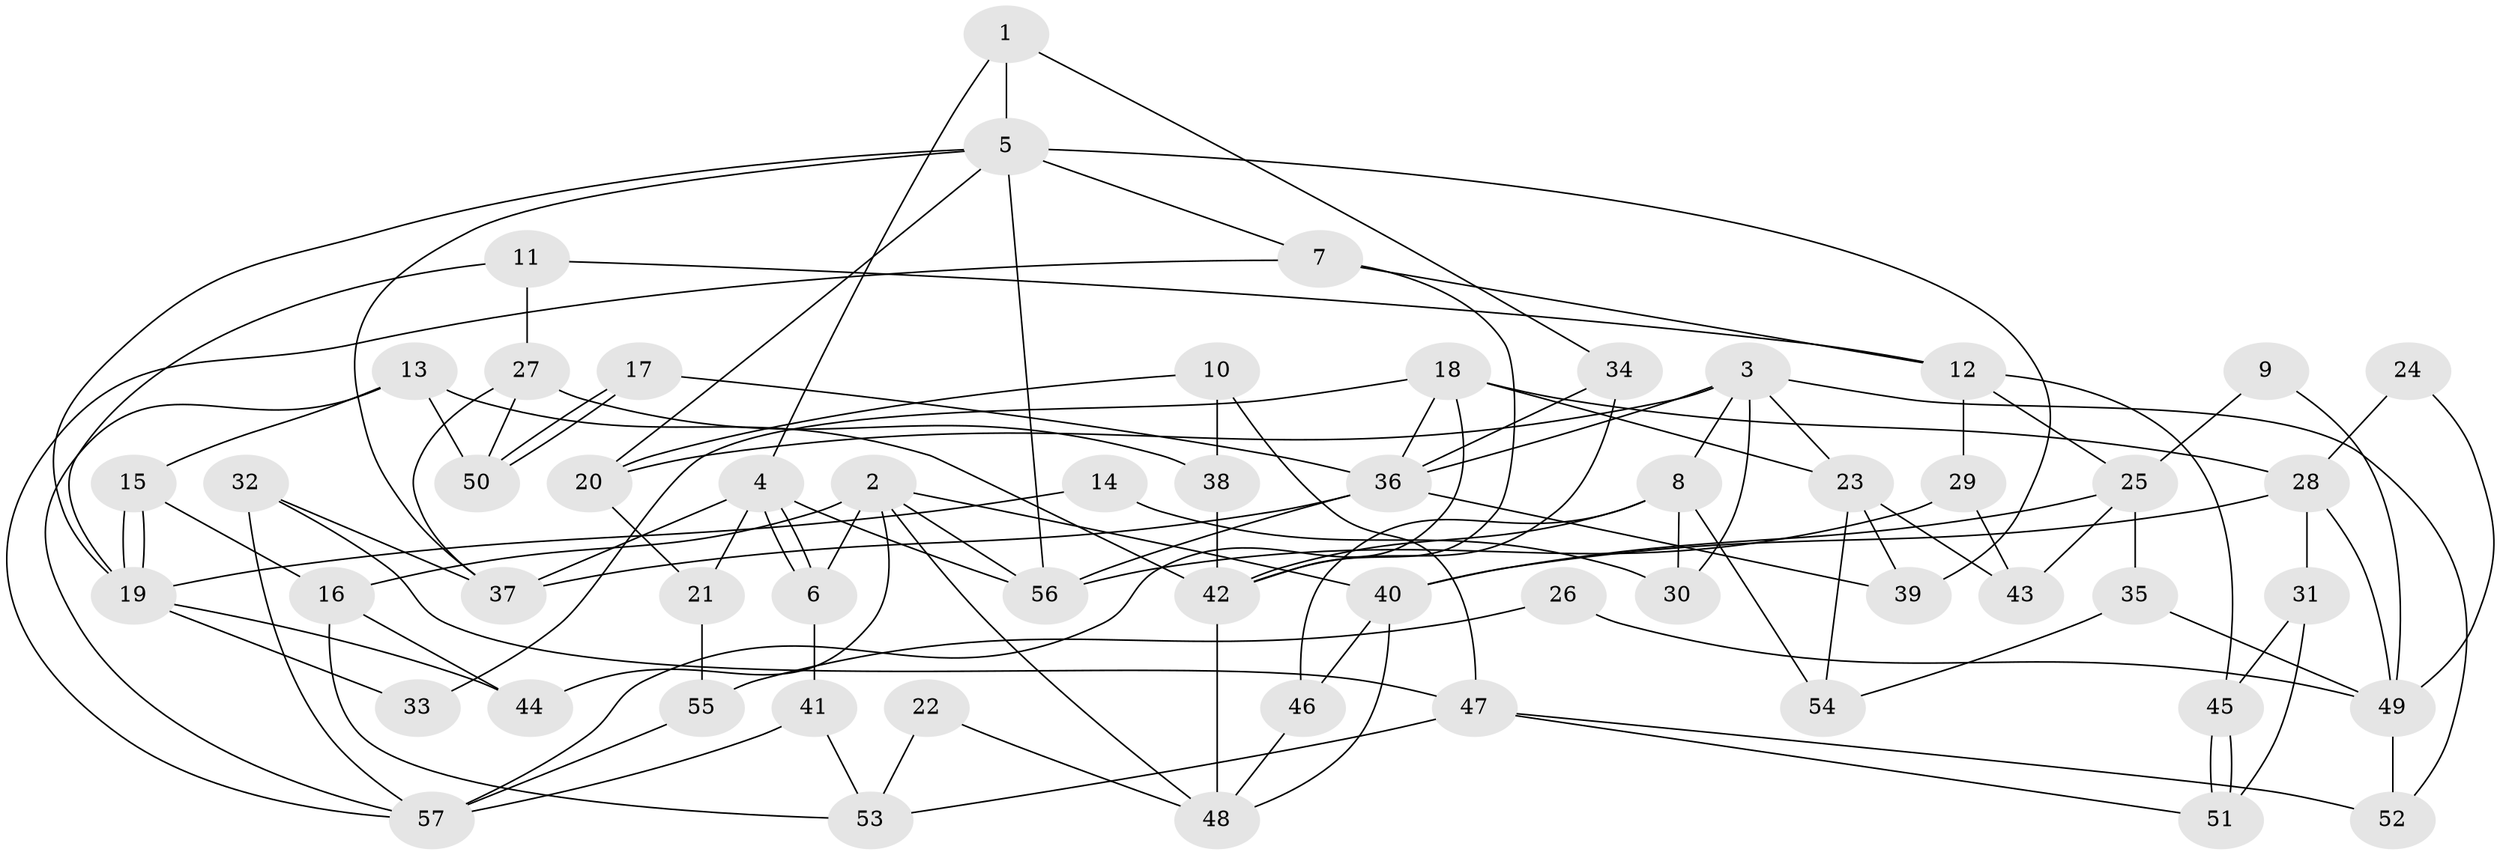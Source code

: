 // coarse degree distribution, {3: 0.23076923076923078, 9: 0.02564102564102564, 6: 0.15384615384615385, 11: 0.02564102564102564, 4: 0.1794871794871795, 5: 0.23076923076923078, 2: 0.10256410256410256, 7: 0.05128205128205128}
// Generated by graph-tools (version 1.1) at 2025/52/02/27/25 19:52:08]
// undirected, 57 vertices, 114 edges
graph export_dot {
graph [start="1"]
  node [color=gray90,style=filled];
  1;
  2;
  3;
  4;
  5;
  6;
  7;
  8;
  9;
  10;
  11;
  12;
  13;
  14;
  15;
  16;
  17;
  18;
  19;
  20;
  21;
  22;
  23;
  24;
  25;
  26;
  27;
  28;
  29;
  30;
  31;
  32;
  33;
  34;
  35;
  36;
  37;
  38;
  39;
  40;
  41;
  42;
  43;
  44;
  45;
  46;
  47;
  48;
  49;
  50;
  51;
  52;
  53;
  54;
  55;
  56;
  57;
  1 -- 4;
  1 -- 5;
  1 -- 34;
  2 -- 44;
  2 -- 16;
  2 -- 6;
  2 -- 40;
  2 -- 48;
  2 -- 56;
  3 -- 20;
  3 -- 36;
  3 -- 8;
  3 -- 23;
  3 -- 30;
  3 -- 52;
  4 -- 56;
  4 -- 6;
  4 -- 6;
  4 -- 21;
  4 -- 37;
  5 -- 56;
  5 -- 7;
  5 -- 19;
  5 -- 20;
  5 -- 37;
  5 -- 39;
  6 -- 41;
  7 -- 42;
  7 -- 57;
  7 -- 12;
  8 -- 42;
  8 -- 30;
  8 -- 46;
  8 -- 54;
  9 -- 49;
  9 -- 25;
  10 -- 38;
  10 -- 47;
  10 -- 20;
  11 -- 19;
  11 -- 27;
  11 -- 12;
  12 -- 25;
  12 -- 29;
  12 -- 45;
  13 -- 42;
  13 -- 57;
  13 -- 15;
  13 -- 50;
  14 -- 19;
  14 -- 30;
  15 -- 19;
  15 -- 19;
  15 -- 16;
  16 -- 53;
  16 -- 44;
  17 -- 36;
  17 -- 50;
  17 -- 50;
  18 -- 36;
  18 -- 23;
  18 -- 28;
  18 -- 33;
  18 -- 57;
  19 -- 33;
  19 -- 44;
  20 -- 21;
  21 -- 55;
  22 -- 53;
  22 -- 48;
  23 -- 43;
  23 -- 39;
  23 -- 54;
  24 -- 49;
  24 -- 28;
  25 -- 40;
  25 -- 35;
  25 -- 43;
  26 -- 55;
  26 -- 49;
  27 -- 37;
  27 -- 50;
  27 -- 38;
  28 -- 40;
  28 -- 31;
  28 -- 49;
  29 -- 56;
  29 -- 43;
  31 -- 45;
  31 -- 51;
  32 -- 47;
  32 -- 37;
  32 -- 57;
  34 -- 36;
  34 -- 42;
  35 -- 54;
  35 -- 49;
  36 -- 39;
  36 -- 37;
  36 -- 56;
  38 -- 42;
  40 -- 46;
  40 -- 48;
  41 -- 57;
  41 -- 53;
  42 -- 48;
  45 -- 51;
  45 -- 51;
  46 -- 48;
  47 -- 52;
  47 -- 51;
  47 -- 53;
  49 -- 52;
  55 -- 57;
}
